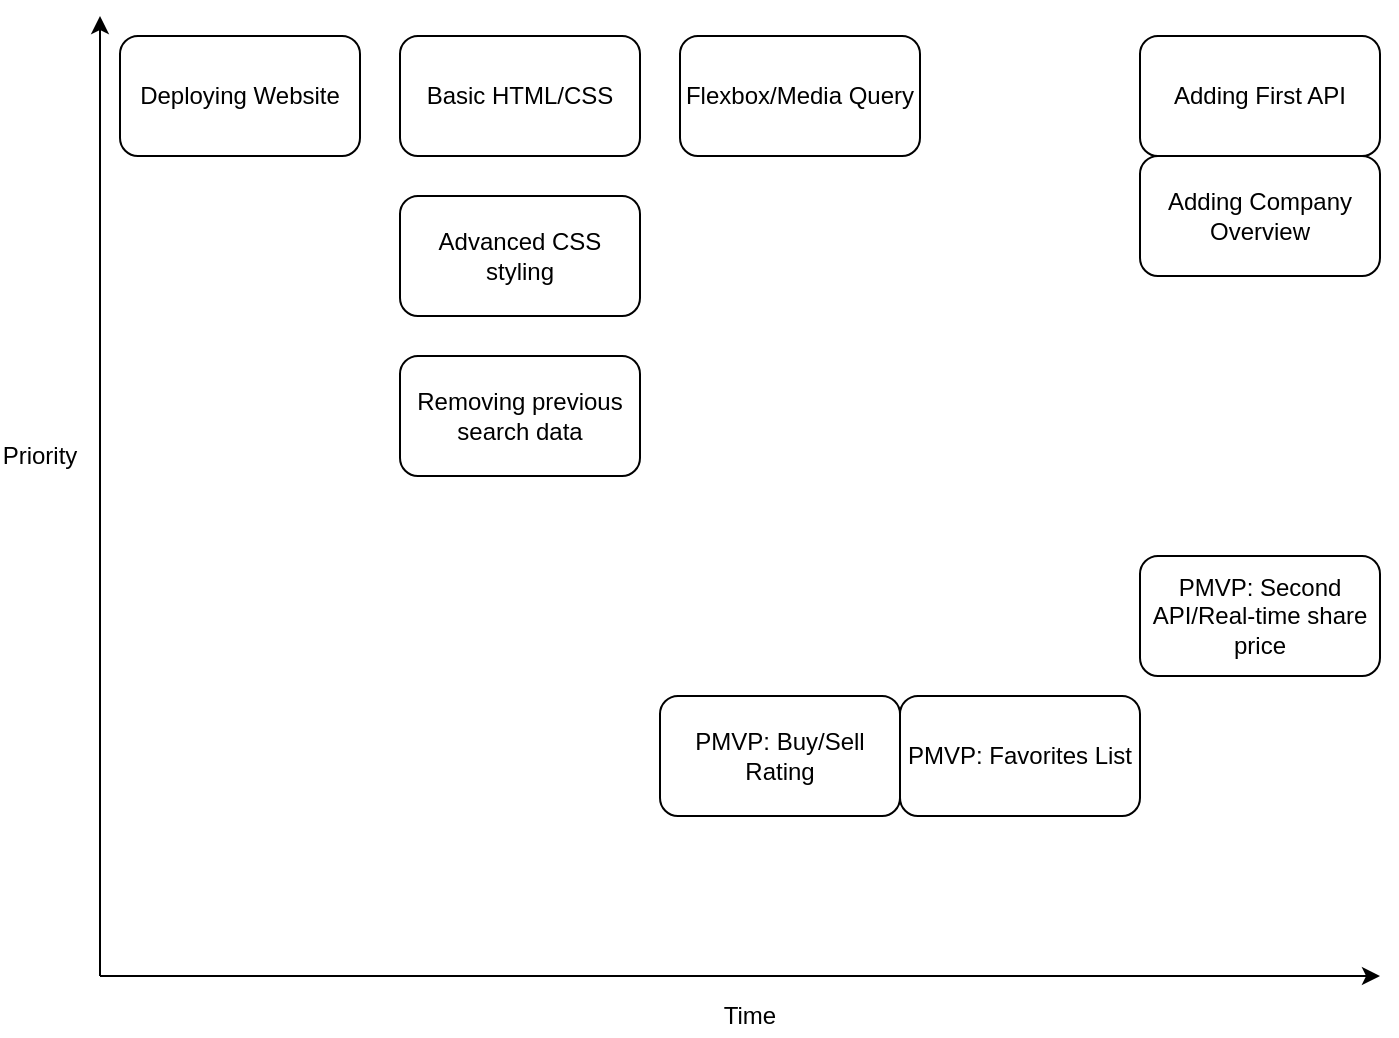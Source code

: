<mxfile version="14.8.0" type="github">
  <diagram id="48_5S6bRpJXSl84jQB-Y" name="Page-1">
    <mxGraphModel dx="895" dy="739" grid="1" gridSize="10" guides="1" tooltips="1" connect="1" arrows="1" fold="1" page="1" pageScale="1" pageWidth="850" pageHeight="1100" math="0" shadow="0">
      <root>
        <mxCell id="0" />
        <mxCell id="1" parent="0" />
        <mxCell id="vvDB-SONUuXCJBClGc_7-1" value="" style="endArrow=classic;html=1;" edge="1" parent="1">
          <mxGeometry width="50" height="50" relative="1" as="geometry">
            <mxPoint x="120" y="520" as="sourcePoint" />
            <mxPoint x="760" y="520" as="targetPoint" />
          </mxGeometry>
        </mxCell>
        <mxCell id="vvDB-SONUuXCJBClGc_7-2" value="" style="endArrow=classic;html=1;" edge="1" parent="1">
          <mxGeometry width="50" height="50" relative="1" as="geometry">
            <mxPoint x="120" y="520" as="sourcePoint" />
            <mxPoint x="120" y="40" as="targetPoint" />
          </mxGeometry>
        </mxCell>
        <mxCell id="vvDB-SONUuXCJBClGc_7-4" value="&lt;div&gt;Time&lt;/div&gt;" style="text;html=1;strokeColor=none;fillColor=none;align=center;verticalAlign=middle;whiteSpace=wrap;rounded=0;" vertex="1" parent="1">
          <mxGeometry x="425" y="530" width="40" height="20" as="geometry" />
        </mxCell>
        <mxCell id="vvDB-SONUuXCJBClGc_7-5" value="Priority" style="text;html=1;strokeColor=none;fillColor=none;align=center;verticalAlign=middle;whiteSpace=wrap;rounded=0;" vertex="1" parent="1">
          <mxGeometry x="70" y="250" width="40" height="20" as="geometry" />
        </mxCell>
        <mxCell id="vvDB-SONUuXCJBClGc_7-6" value="Adding First API" style="rounded=1;whiteSpace=wrap;html=1;" vertex="1" parent="1">
          <mxGeometry x="640" y="50" width="120" height="60" as="geometry" />
        </mxCell>
        <mxCell id="vvDB-SONUuXCJBClGc_7-7" value="Basic HTML/CSS" style="rounded=1;whiteSpace=wrap;html=1;" vertex="1" parent="1">
          <mxGeometry x="270" y="50" width="120" height="60" as="geometry" />
        </mxCell>
        <mxCell id="vvDB-SONUuXCJBClGc_7-8" value="Adding Company Overview" style="rounded=1;whiteSpace=wrap;html=1;" vertex="1" parent="1">
          <mxGeometry x="640" y="110" width="120" height="60" as="geometry" />
        </mxCell>
        <mxCell id="vvDB-SONUuXCJBClGc_7-9" value="PMVP: Second API/Real-time share price" style="rounded=1;whiteSpace=wrap;html=1;" vertex="1" parent="1">
          <mxGeometry x="640" y="310" width="120" height="60" as="geometry" />
        </mxCell>
        <mxCell id="vvDB-SONUuXCJBClGc_7-10" value="PMVP: Favorites List" style="rounded=1;whiteSpace=wrap;html=1;" vertex="1" parent="1">
          <mxGeometry x="520" y="380" width="120" height="60" as="geometry" />
        </mxCell>
        <mxCell id="vvDB-SONUuXCJBClGc_7-11" value="PMVP: Buy/Sell Rating" style="rounded=1;whiteSpace=wrap;html=1;" vertex="1" parent="1">
          <mxGeometry x="400" y="380" width="120" height="60" as="geometry" />
        </mxCell>
        <mxCell id="vvDB-SONUuXCJBClGc_7-12" value="&lt;div&gt;Flexbox/Media Query&lt;/div&gt;" style="rounded=1;whiteSpace=wrap;html=1;" vertex="1" parent="1">
          <mxGeometry x="410" y="50" width="120" height="60" as="geometry" />
        </mxCell>
        <mxCell id="vvDB-SONUuXCJBClGc_7-14" value="Removing previous search data" style="rounded=1;whiteSpace=wrap;html=1;direction=west;" vertex="1" parent="1">
          <mxGeometry x="270" y="210" width="120" height="60" as="geometry" />
        </mxCell>
        <mxCell id="vvDB-SONUuXCJBClGc_7-15" value="Deploying Website" style="rounded=1;whiteSpace=wrap;html=1;" vertex="1" parent="1">
          <mxGeometry x="130" y="50" width="120" height="60" as="geometry" />
        </mxCell>
        <mxCell id="vvDB-SONUuXCJBClGc_7-18" value="Advanced CSS styling" style="rounded=1;whiteSpace=wrap;html=1;" vertex="1" parent="1">
          <mxGeometry x="270" y="130" width="120" height="60" as="geometry" />
        </mxCell>
      </root>
    </mxGraphModel>
  </diagram>
</mxfile>
